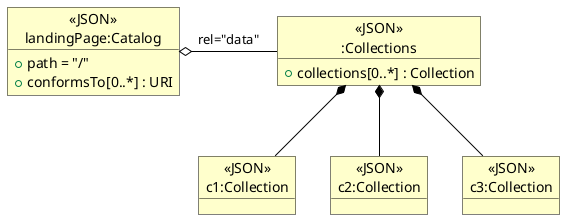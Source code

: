@startuml


skinparam componentStyle uml2
skinparam ArrowColor Black
skinparam ClassBorderColor Black
skinparam ComponentBorderColor Black
skinparam ObjectBorderColor Black

hide circle
' hide <<Resource>> circle
show <<GeoJSON>> circle


object "<<JSON>>\nlandingPage:Catalog" as root #BUSINESS {
   +path = "/"
   +conformsTo[0..*] : URI
}

object "<<JSON>>\nc1:Collection" as c1 #BUSINESS {
 
}
object "<<JSON>>\nc2:Collection" as c2 #BUSINESS {
  
}
object "<<JSON>>\nc3:Collection" as c3 #BUSINESS {
 
}

object "<<JSON>>\n:Collections" as cs #BUSINESS {
   +collections[0..*] : Collection
}


root o-right- "cs" : "rel="data""

cs *-- "c1" 
cs *-- "c2" 
cs *-- "c3" 


@enduml